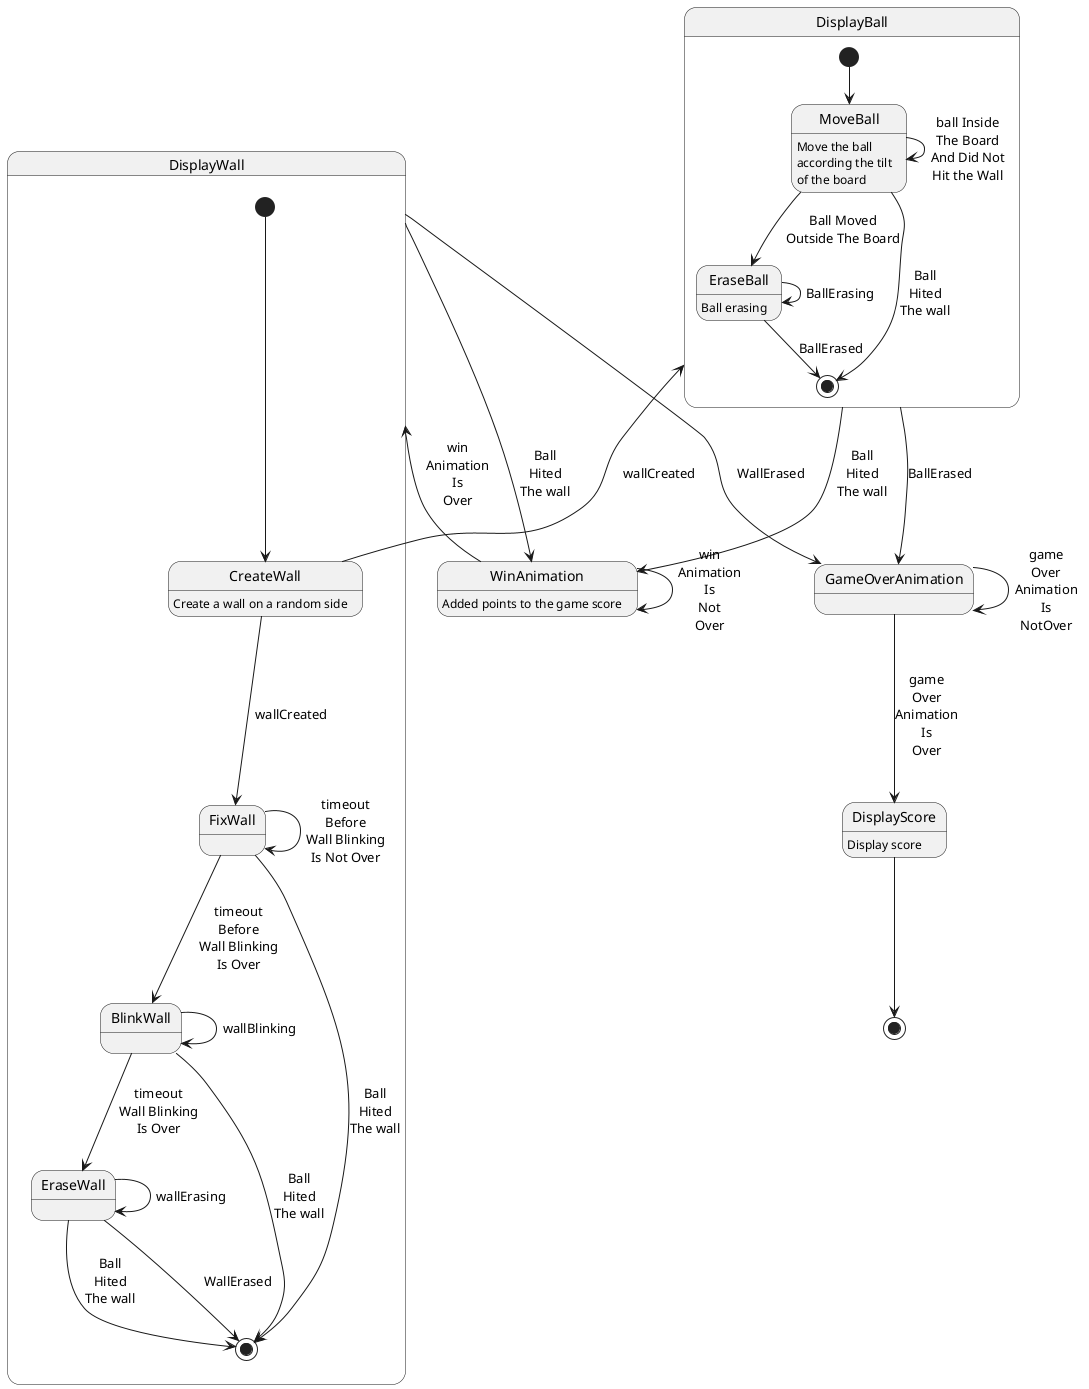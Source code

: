 @startuml



state DisplayBall {
    [*] --> MoveBall

    MoveBall : Move the ball\naccording the tilt\nof the board
    MoveBall --> MoveBall : ball Inside\nThe Board\nAnd Did Not\nHit the Wall
    MoveBall --> EraseBall :  Ball Moved\nOutside The Board
    MoveBall --> [*] : Ball\nHited\nThe wall

    EraseBall : Ball erasing
    EraseBall --> EraseBall : BallErasing
    EraseBall --> [*] : BallErased
}
DisplayBall --> WinAnimation : Ball\nHited\nThe wall
DisplayBall --> GameOverAnimation : BallErased

state DisplayWall {
    [*] --> CreateWall

    CreateWall : Create a wall on a random side
    CreateWall --> FixWall : wallCreated
    CreateWall --> DisplayBall : wallCreated

    FixWall --> FixWall : timeout\nBefore\nWall Blinking\nIs Not Over
    FixWall --> BlinkWall : timeout\nBefore\nWall Blinking\nIs Over
    FixWall -->  [*] :  Ball\nHited\nThe wall
    
    BlinkWall --> BlinkWall : wallBlinking
    BlinkWall --> EraseWall : timeout\nWall Blinking\nIs Over
    BlinkWall -->  [*] :  Ball\nHited\nThe wall

    EraseWall --> EraseWall : wallErasing
    EraseWall --> [*] : WallErased
    EraseWall -->  [*] :  Ball\nHited\nThe wall
}


DisplayWall --> GameOverAnimation : WallErased
DisplayWall --> WinAnimation : Ball\nHited\nThe wall

WinAnimation : Added points to the game score
WinAnimation --> WinAnimation : win\nAnimation\nIs\nNot\nOver
WinAnimation --> DisplayWall : win\nAnimation\nIs\nOver

GameOverAnimation --> GameOverAnimation : game\nOver\nAnimation\nIs\nNotOver
GameOverAnimation --> DisplayScore : game\nOver\nAnimation\nIs\nOver
DisplayScore : Display score
DisplayScore --> [*]




@enduml
